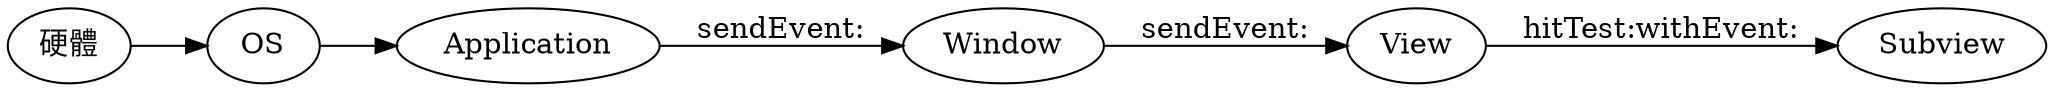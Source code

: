 digraph G {
    rankdir=LR;
    "硬體"->"OS"->"Application"
	"Application"->"Window"[label="sendEvent:"]
	"Window"->"View"[label="sendEvent:"]
	"View"->"Subview"[label="hitTest:withEvent:"]
}
